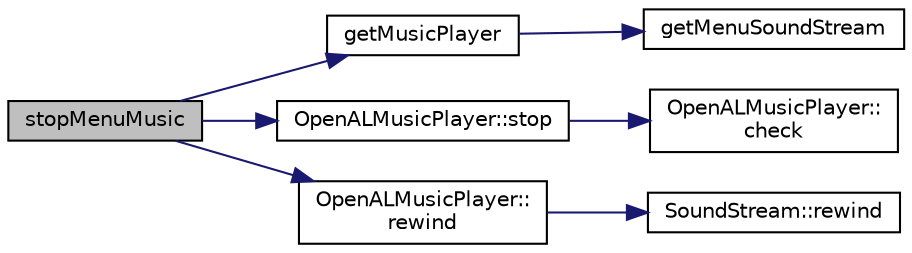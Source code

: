 digraph "stopMenuMusic"
{
  edge [fontname="Helvetica",fontsize="10",labelfontname="Helvetica",labelfontsize="10"];
  node [fontname="Helvetica",fontsize="10",shape=record];
  rankdir="LR";
  Node1 [label="stopMenuMusic",height=0.2,width=0.4,color="black", fillcolor="grey75", style="filled", fontcolor="black"];
  Node1 -> Node2 [color="midnightblue",fontsize="10",style="solid",fontname="Helvetica"];
  Node2 [label="getMusicPlayer",height=0.2,width=0.4,color="black", fillcolor="white", style="filled",URL="$musicplayer_8cpp.html#a44e5f603abefd690fd66c7db16cb6237"];
  Node2 -> Node3 [color="midnightblue",fontsize="10",style="solid",fontname="Helvetica"];
  Node3 [label="getMenuSoundStream",height=0.2,width=0.4,color="black", fillcolor="white", style="filled",URL="$musicplayer_8cpp.html#a0df83eaa1ff90bc61bbeca9a23878041"];
  Node1 -> Node4 [color="midnightblue",fontsize="10",style="solid",fontname="Helvetica"];
  Node4 [label="OpenALMusicPlayer::stop",height=0.2,width=0.4,color="black", fillcolor="white", style="filled",URL="$class_open_a_l_music_player.html#a292034036641d715e21bd56042ea00d6"];
  Node4 -> Node5 [color="midnightblue",fontsize="10",style="solid",fontname="Helvetica"];
  Node5 [label="OpenALMusicPlayer::\lcheck",height=0.2,width=0.4,color="black", fillcolor="white", style="filled",URL="$class_open_a_l_music_player.html#a09102ba903810e00db8b6afa25afd731"];
  Node1 -> Node6 [color="midnightblue",fontsize="10",style="solid",fontname="Helvetica"];
  Node6 [label="OpenALMusicPlayer::\lrewind",height=0.2,width=0.4,color="black", fillcolor="white", style="filled",URL="$class_open_a_l_music_player.html#a3c072658726141cc411c9a72212f87df"];
  Node6 -> Node7 [color="midnightblue",fontsize="10",style="solid",fontname="Helvetica"];
  Node7 [label="SoundStream::rewind",height=0.2,width=0.4,color="black", fillcolor="white", style="filled",URL="$class_sound_stream.html#af659a28b67b529902ae219f39272976a"];
}
